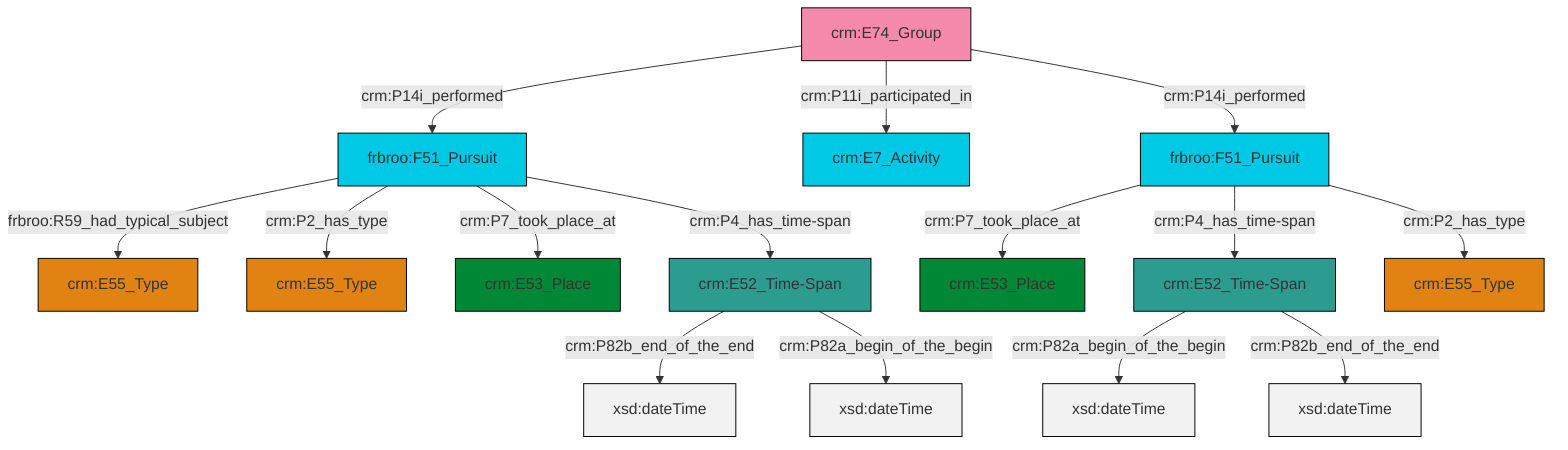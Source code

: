 graph TD
classDef Literal fill:#f2f2f2,stroke:#000000;
classDef CRM_Entity fill:#FFFFFF,stroke:#000000;
classDef Temporal_Entity fill:#00C9E6, stroke:#000000;
classDef Type fill:#E18312, stroke:#000000;
classDef Time-Span fill:#2C9C91, stroke:#000000;
classDef Appellation fill:#FFEB7F, stroke:#000000;
classDef Place fill:#008836, stroke:#000000;
classDef Persistent_Item fill:#B266B2, stroke:#000000;
classDef Conceptual_Object fill:#FFD700, stroke:#000000;
classDef Physical_Thing fill:#D2B48C, stroke:#000000;
classDef Actor fill:#f58aad, stroke:#000000;
classDef PC_Classes fill:#4ce600, stroke:#000000;
classDef Multi fill:#cccccc,stroke:#000000;

14["frbroo:F51_Pursuit"]:::Temporal_Entity -->|crm:P7_took_place_at| 8["crm:E53_Place"]:::Place
15["frbroo:F51_Pursuit"]:::Temporal_Entity -->|frbroo:R59_had_typical_subject| 0["crm:E55_Type"]:::Type
14["frbroo:F51_Pursuit"]:::Temporal_Entity -->|crm:P4_has_time-span| 2["crm:E52_Time-Span"]:::Time-Span
2["crm:E52_Time-Span"]:::Time-Span -->|crm:P82a_begin_of_the_begin| 18[xsd:dateTime]:::Literal
19["crm:E74_Group"]:::Actor -->|crm:P14i_performed| 15["frbroo:F51_Pursuit"]:::Temporal_Entity
15["frbroo:F51_Pursuit"]:::Temporal_Entity -->|crm:P2_has_type| 10["crm:E55_Type"]:::Type
2["crm:E52_Time-Span"]:::Time-Span -->|crm:P82b_end_of_the_end| 20[xsd:dateTime]:::Literal
19["crm:E74_Group"]:::Actor -->|crm:P11i_participated_in| 16["crm:E7_Activity"]:::Temporal_Entity
4["crm:E52_Time-Span"]:::Time-Span -->|crm:P82b_end_of_the_end| 22[xsd:dateTime]:::Literal
15["frbroo:F51_Pursuit"]:::Temporal_Entity -->|crm:P7_took_place_at| 12["crm:E53_Place"]:::Place
19["crm:E74_Group"]:::Actor -->|crm:P14i_performed| 14["frbroo:F51_Pursuit"]:::Temporal_Entity
4["crm:E52_Time-Span"]:::Time-Span -->|crm:P82a_begin_of_the_begin| 25[xsd:dateTime]:::Literal
15["frbroo:F51_Pursuit"]:::Temporal_Entity -->|crm:P4_has_time-span| 4["crm:E52_Time-Span"]:::Time-Span
14["frbroo:F51_Pursuit"]:::Temporal_Entity -->|crm:P2_has_type| 6["crm:E55_Type"]:::Type